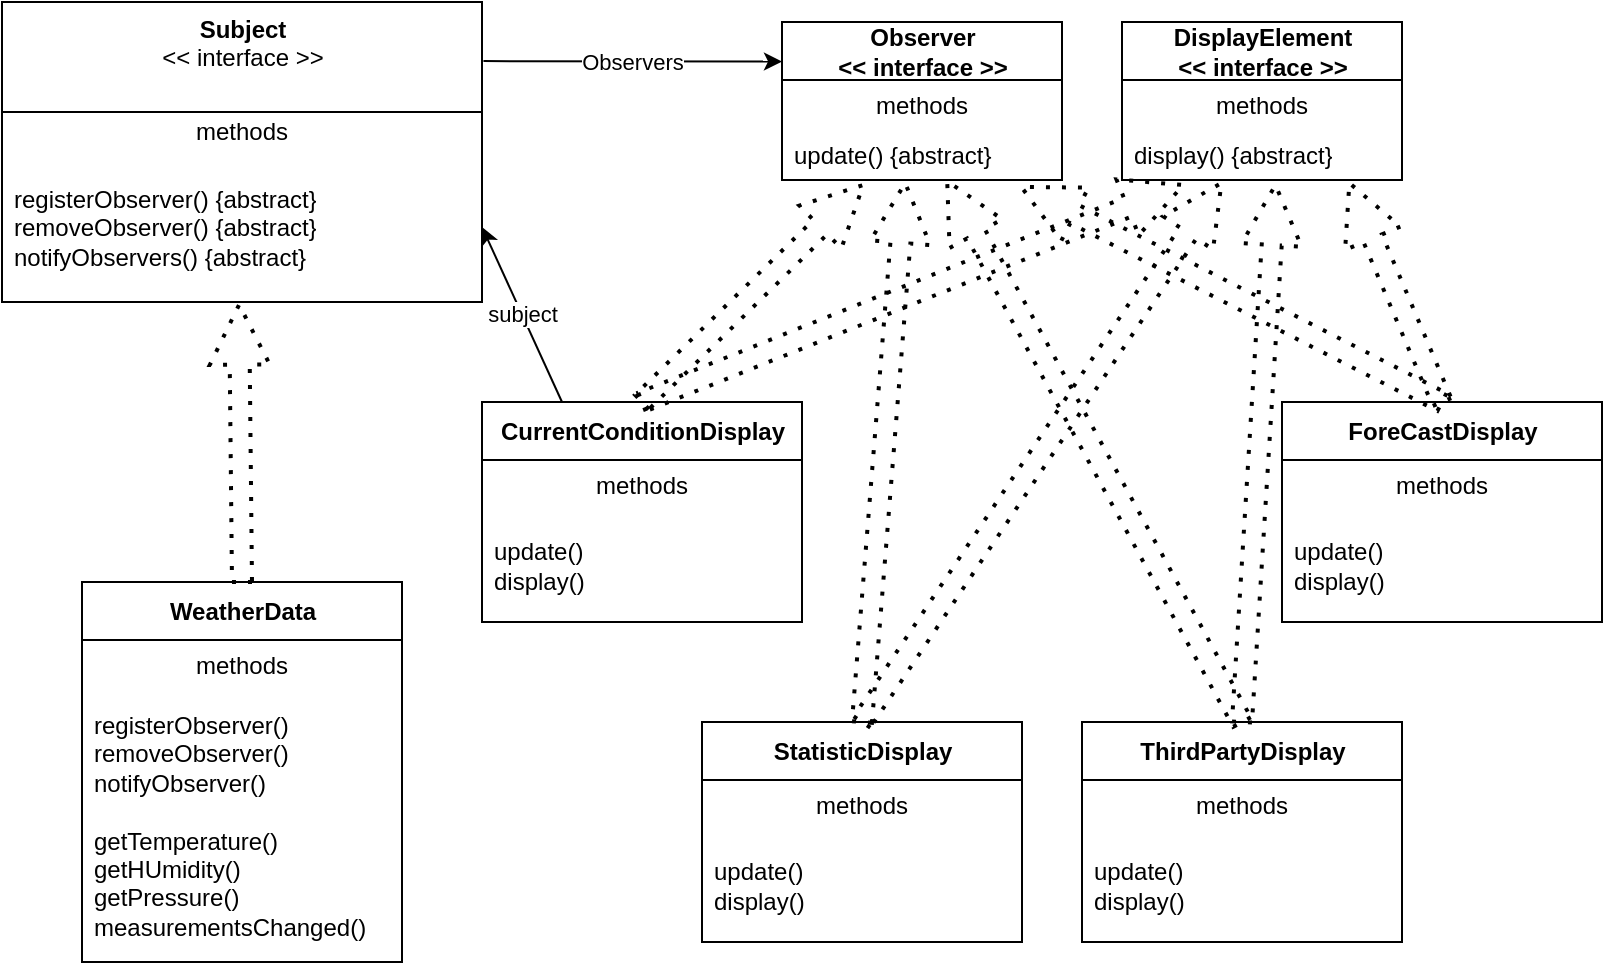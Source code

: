 <mxfile>
    <diagram id="y81J2vsQ6q_i72oybPg3" name="weaterStation">
        <mxGraphModel dx="553" dy="1180" grid="1" gridSize="10" guides="1" tooltips="1" connect="1" arrows="1" fold="1" page="1" pageScale="1" pageWidth="850" pageHeight="1100" math="0" shadow="0">
            <root>
                <mxCell id="0"/>
                <mxCell id="1" parent="0"/>
                <mxCell id="2" value="&lt;b&gt;Subject&lt;/b&gt;&lt;br&gt;&amp;lt;&amp;lt; interface &amp;gt;&amp;gt;" style="swimlane;fontStyle=0;align=center;verticalAlign=top;childLayout=stackLayout;horizontal=1;startSize=55;horizontalStack=0;resizeParent=1;resizeParentMax=0;resizeLast=0;collapsible=0;marginBottom=0;html=1;" parent="1" vertex="1">
                    <mxGeometry x="40" y="120" width="240" height="150" as="geometry"/>
                </mxCell>
                <mxCell id="8" value="methods" style="text;html=1;strokeColor=none;fillColor=none;align=center;verticalAlign=middle;spacingLeft=4;spacingRight=4;overflow=hidden;rotatable=0;points=[[0,0.5],[1,0.5]];portConstraint=eastwest;" parent="2" vertex="1">
                    <mxGeometry y="55" width="240" height="20" as="geometry"/>
                </mxCell>
                <mxCell id="9" value="registerObserver() {abstract}&lt;br&gt;removeObserver() {abstract}&lt;br&gt;notifyObservers() {abstract}" style="text;html=1;strokeColor=none;fillColor=none;align=left;verticalAlign=middle;spacingLeft=4;spacingRight=4;overflow=hidden;rotatable=0;points=[[0,0.5],[1,0.5]];portConstraint=eastwest;" parent="2" vertex="1">
                    <mxGeometry y="75" width="240" height="75" as="geometry"/>
                </mxCell>
                <mxCell id="18" value="WeatherData" style="swimlane;fontStyle=1;align=center;verticalAlign=middle;childLayout=stackLayout;horizontal=1;startSize=29;horizontalStack=0;resizeParent=1;resizeParentMax=0;resizeLast=0;collapsible=0;marginBottom=0;html=1;" parent="1" vertex="1">
                    <mxGeometry x="80" y="410" width="160" height="190" as="geometry"/>
                </mxCell>
                <mxCell id="19" value="methods" style="text;html=1;strokeColor=none;fillColor=none;align=center;verticalAlign=middle;spacingLeft=4;spacingRight=4;overflow=hidden;rotatable=0;points=[[0,0.5],[1,0.5]];portConstraint=eastwest;" parent="18" vertex="1">
                    <mxGeometry y="29" width="160" height="25" as="geometry"/>
                </mxCell>
                <mxCell id="20" value="registerObserver()&lt;br&gt;removeObserver()&lt;br&gt;notifyObserver()&lt;br&gt;&lt;br&gt;getTemperature()&lt;br&gt;getHUmidity()&lt;br&gt;getPressure()&lt;br&gt;measurementsChanged()" style="text;html=1;strokeColor=none;fillColor=none;align=left;verticalAlign=middle;spacingLeft=4;spacingRight=4;overflow=hidden;rotatable=0;points=[[0,0.5],[1,0.5]];portConstraint=eastwest;" parent="18" vertex="1">
                    <mxGeometry y="54" width="160" height="136" as="geometry"/>
                </mxCell>
                <mxCell id="26" value="DisplayElement&lt;br&gt;&amp;lt;&amp;lt; interface &amp;gt;&amp;gt;" style="swimlane;fontStyle=1;align=center;verticalAlign=middle;childLayout=stackLayout;horizontal=1;startSize=29;horizontalStack=0;resizeParent=1;resizeParentMax=0;resizeLast=0;collapsible=0;marginBottom=0;html=1;" parent="1" vertex="1">
                    <mxGeometry x="600" y="130" width="140" height="79" as="geometry"/>
                </mxCell>
                <mxCell id="27" value="methods" style="text;html=1;strokeColor=none;fillColor=none;align=center;verticalAlign=middle;spacingLeft=4;spacingRight=4;overflow=hidden;rotatable=0;points=[[0,0.5],[1,0.5]];portConstraint=eastwest;" parent="26" vertex="1">
                    <mxGeometry y="29" width="140" height="25" as="geometry"/>
                </mxCell>
                <mxCell id="28" value="display() {abstract}" style="text;html=1;strokeColor=none;fillColor=none;align=left;verticalAlign=middle;spacingLeft=4;spacingRight=4;overflow=hidden;rotatable=0;points=[[0,0.5],[1,0.5]];portConstraint=eastwest;" parent="26" vertex="1">
                    <mxGeometry y="54" width="140" height="25" as="geometry"/>
                </mxCell>
                <mxCell id="41" value="Observer&lt;br&gt;&amp;lt;&amp;lt; interface &amp;gt;&amp;gt;" style="swimlane;fontStyle=1;align=center;verticalAlign=middle;childLayout=stackLayout;horizontal=1;startSize=29;horizontalStack=0;resizeParent=1;resizeParentMax=0;resizeLast=0;collapsible=0;marginBottom=0;html=1;" parent="1" vertex="1">
                    <mxGeometry x="430" y="130" width="140" height="79" as="geometry"/>
                </mxCell>
                <mxCell id="42" value="methods" style="text;html=1;strokeColor=none;fillColor=none;align=center;verticalAlign=middle;spacingLeft=4;spacingRight=4;overflow=hidden;rotatable=0;points=[[0,0.5],[1,0.5]];portConstraint=eastwest;" parent="41" vertex="1">
                    <mxGeometry y="29" width="140" height="25" as="geometry"/>
                </mxCell>
                <mxCell id="43" value="update() {abstract}" style="text;html=1;strokeColor=none;fillColor=none;align=left;verticalAlign=middle;spacingLeft=4;spacingRight=4;overflow=hidden;rotatable=0;points=[[0,0.5],[1,0.5]];portConstraint=eastwest;" parent="41" vertex="1">
                    <mxGeometry y="54" width="140" height="25" as="geometry"/>
                </mxCell>
                <mxCell id="44" value="CurrentConditionDisplay" style="swimlane;fontStyle=1;align=center;verticalAlign=middle;childLayout=stackLayout;horizontal=1;startSize=29;horizontalStack=0;resizeParent=1;resizeParentMax=0;resizeLast=0;collapsible=0;marginBottom=0;html=1;" parent="1" vertex="1">
                    <mxGeometry x="280" y="320" width="160" height="110" as="geometry"/>
                </mxCell>
                <mxCell id="45" value="methods" style="text;html=1;strokeColor=none;fillColor=none;align=center;verticalAlign=middle;spacingLeft=4;spacingRight=4;overflow=hidden;rotatable=0;points=[[0,0.5],[1,0.5]];portConstraint=eastwest;" parent="44" vertex="1">
                    <mxGeometry y="29" width="160" height="25" as="geometry"/>
                </mxCell>
                <mxCell id="46" value="update()&lt;br&gt;display()" style="text;html=1;strokeColor=none;fillColor=none;align=left;verticalAlign=middle;spacingLeft=4;spacingRight=4;overflow=hidden;rotatable=0;points=[[0,0.5],[1,0.5]];portConstraint=eastwest;" parent="44" vertex="1">
                    <mxGeometry y="54" width="160" height="56" as="geometry"/>
                </mxCell>
                <mxCell id="56" value="Observers&lt;br&gt;" style="endArrow=classic;html=1;exitX=1.003;exitY=0.197;exitDx=0;exitDy=0;entryX=0;entryY=0.25;entryDx=0;entryDy=0;exitPerimeter=0;" parent="1" source="2" target="41" edge="1">
                    <mxGeometry width="50" height="50" relative="1" as="geometry">
                        <mxPoint x="360" y="245" as="sourcePoint"/>
                        <mxPoint x="560" y="60" as="targetPoint"/>
                    </mxGeometry>
                </mxCell>
                <mxCell id="60" value="" style="endArrow=none;dashed=1;html=1;dashPattern=1 3;strokeWidth=2;shape=arrow;exitX=0.5;exitY=0;exitDx=0;exitDy=0;entryX=0.494;entryY=1.018;entryDx=0;entryDy=0;entryPerimeter=0;" parent="1" source="18" target="9" edge="1">
                    <mxGeometry width="50" height="50" relative="1" as="geometry">
                        <mxPoint x="470" y="120" as="sourcePoint"/>
                        <mxPoint x="280" y="410" as="targetPoint"/>
                    </mxGeometry>
                </mxCell>
                <mxCell id="EAxyWXXSBFVS23HWl_u8-60" value="StatisticDisplay" style="swimlane;fontStyle=1;align=center;verticalAlign=middle;childLayout=stackLayout;horizontal=1;startSize=29;horizontalStack=0;resizeParent=1;resizeParentMax=0;resizeLast=0;collapsible=0;marginBottom=0;html=1;" parent="1" vertex="1">
                    <mxGeometry x="390" y="480" width="160" height="110" as="geometry"/>
                </mxCell>
                <mxCell id="EAxyWXXSBFVS23HWl_u8-61" value="methods" style="text;html=1;strokeColor=none;fillColor=none;align=center;verticalAlign=middle;spacingLeft=4;spacingRight=4;overflow=hidden;rotatable=0;points=[[0,0.5],[1,0.5]];portConstraint=eastwest;" parent="EAxyWXXSBFVS23HWl_u8-60" vertex="1">
                    <mxGeometry y="29" width="160" height="25" as="geometry"/>
                </mxCell>
                <mxCell id="EAxyWXXSBFVS23HWl_u8-62" value="update()&lt;br&gt;display()" style="text;html=1;strokeColor=none;fillColor=none;align=left;verticalAlign=middle;spacingLeft=4;spacingRight=4;overflow=hidden;rotatable=0;points=[[0,0.5],[1,0.5]];portConstraint=eastwest;" parent="EAxyWXXSBFVS23HWl_u8-60" vertex="1">
                    <mxGeometry y="54" width="160" height="56" as="geometry"/>
                </mxCell>
                <mxCell id="EAxyWXXSBFVS23HWl_u8-63" value="ForeCastDisplay" style="swimlane;fontStyle=1;align=center;verticalAlign=middle;childLayout=stackLayout;horizontal=1;startSize=29;horizontalStack=0;resizeParent=1;resizeParentMax=0;resizeLast=0;collapsible=0;marginBottom=0;html=1;" parent="1" vertex="1">
                    <mxGeometry x="680" y="320" width="160" height="110" as="geometry"/>
                </mxCell>
                <mxCell id="EAxyWXXSBFVS23HWl_u8-64" value="methods" style="text;html=1;strokeColor=none;fillColor=none;align=center;verticalAlign=middle;spacingLeft=4;spacingRight=4;overflow=hidden;rotatable=0;points=[[0,0.5],[1,0.5]];portConstraint=eastwest;" parent="EAxyWXXSBFVS23HWl_u8-63" vertex="1">
                    <mxGeometry y="29" width="160" height="25" as="geometry"/>
                </mxCell>
                <mxCell id="EAxyWXXSBFVS23HWl_u8-65" value="update()&lt;br&gt;display()" style="text;html=1;strokeColor=none;fillColor=none;align=left;verticalAlign=middle;spacingLeft=4;spacingRight=4;overflow=hidden;rotatable=0;points=[[0,0.5],[1,0.5]];portConstraint=eastwest;" parent="EAxyWXXSBFVS23HWl_u8-63" vertex="1">
                    <mxGeometry y="54" width="160" height="56" as="geometry"/>
                </mxCell>
                <mxCell id="EAxyWXXSBFVS23HWl_u8-66" value="ThirdPartyDisplay" style="swimlane;fontStyle=1;align=center;verticalAlign=middle;childLayout=stackLayout;horizontal=1;startSize=29;horizontalStack=0;resizeParent=1;resizeParentMax=0;resizeLast=0;collapsible=0;marginBottom=0;html=1;" parent="1" vertex="1">
                    <mxGeometry x="580" y="480" width="160" height="110" as="geometry"/>
                </mxCell>
                <mxCell id="EAxyWXXSBFVS23HWl_u8-67" value="methods" style="text;html=1;strokeColor=none;fillColor=none;align=center;verticalAlign=middle;spacingLeft=4;spacingRight=4;overflow=hidden;rotatable=0;points=[[0,0.5],[1,0.5]];portConstraint=eastwest;" parent="EAxyWXXSBFVS23HWl_u8-66" vertex="1">
                    <mxGeometry y="29" width="160" height="25" as="geometry"/>
                </mxCell>
                <mxCell id="EAxyWXXSBFVS23HWl_u8-68" value="update()&lt;br&gt;display()" style="text;html=1;strokeColor=none;fillColor=none;align=left;verticalAlign=middle;spacingLeft=4;spacingRight=4;overflow=hidden;rotatable=0;points=[[0,0.5],[1,0.5]];portConstraint=eastwest;" parent="EAxyWXXSBFVS23HWl_u8-66" vertex="1">
                    <mxGeometry y="54" width="160" height="56" as="geometry"/>
                </mxCell>
                <mxCell id="EAxyWXXSBFVS23HWl_u8-69" value="" style="endArrow=none;dashed=1;html=1;dashPattern=1 3;strokeWidth=2;shape=arrow;exitX=0.5;exitY=0;exitDx=0;exitDy=0;entryX=0.29;entryY=1.1;entryDx=0;entryDy=0;entryPerimeter=0;" parent="1" source="44" target="43" edge="1">
                    <mxGeometry width="50" height="50" relative="1" as="geometry">
                        <mxPoint x="170" y="420" as="sourcePoint"/>
                        <mxPoint x="168.56" y="281.35" as="targetPoint"/>
                    </mxGeometry>
                </mxCell>
                <mxCell id="EAxyWXXSBFVS23HWl_u8-70" value="" style="endArrow=none;dashed=1;html=1;dashPattern=1 3;strokeWidth=2;shape=arrow;exitX=0.5;exitY=0;exitDx=0;exitDy=0;entryX=0.219;entryY=1.1;entryDx=0;entryDy=0;entryPerimeter=0;" parent="1" source="44" target="28" edge="1">
                    <mxGeometry width="50" height="50" relative="1" as="geometry">
                        <mxPoint x="370" y="330" as="sourcePoint"/>
                        <mxPoint x="480.6" y="221.5" as="targetPoint"/>
                    </mxGeometry>
                </mxCell>
                <mxCell id="EAxyWXXSBFVS23HWl_u8-71" value="" style="endArrow=none;dashed=1;html=1;dashPattern=1 3;strokeWidth=2;shape=arrow;exitX=0.5;exitY=0;exitDx=0;exitDy=0;entryX=0.44;entryY=1.06;entryDx=0;entryDy=0;entryPerimeter=0;" parent="1" source="EAxyWXXSBFVS23HWl_u8-60" target="43" edge="1">
                    <mxGeometry width="50" height="50" relative="1" as="geometry">
                        <mxPoint x="370" y="330" as="sourcePoint"/>
                        <mxPoint x="640.66" y="221.5" as="targetPoint"/>
                    </mxGeometry>
                </mxCell>
                <mxCell id="EAxyWXXSBFVS23HWl_u8-72" value="" style="endArrow=none;dashed=1;html=1;dashPattern=1 3;strokeWidth=2;shape=arrow;exitX=0.5;exitY=0;exitDx=0;exitDy=0;entryX=0.355;entryY=1.06;entryDx=0;entryDy=0;entryPerimeter=0;" parent="1" source="EAxyWXXSBFVS23HWl_u8-60" target="28" edge="1">
                    <mxGeometry width="50" height="50" relative="1" as="geometry">
                        <mxPoint x="480" y="490" as="sourcePoint"/>
                        <mxPoint x="501.6" y="220.5" as="targetPoint"/>
                    </mxGeometry>
                </mxCell>
                <mxCell id="EAxyWXXSBFVS23HWl_u8-73" value="" style="endArrow=none;dashed=1;html=1;dashPattern=1 3;strokeWidth=2;shape=arrow;exitX=0.5;exitY=0;exitDx=0;exitDy=0;entryX=0.548;entryY=1.1;entryDx=0;entryDy=0;entryPerimeter=0;" parent="1" source="EAxyWXXSBFVS23HWl_u8-66" target="28" edge="1">
                    <mxGeometry width="50" height="50" relative="1" as="geometry">
                        <mxPoint x="480" y="490" as="sourcePoint"/>
                        <mxPoint x="659.7" y="220.5" as="targetPoint"/>
                    </mxGeometry>
                </mxCell>
                <mxCell id="EAxyWXXSBFVS23HWl_u8-74" value="" style="endArrow=none;dashed=1;html=1;dashPattern=1 3;strokeWidth=2;shape=arrow;entryX=0.59;entryY=1.02;entryDx=0;entryDy=0;entryPerimeter=0;exitX=0.5;exitY=0;exitDx=0;exitDy=0;" parent="1" source="EAxyWXXSBFVS23HWl_u8-66" target="43" edge="1">
                    <mxGeometry width="50" height="50" relative="1" as="geometry">
                        <mxPoint x="660" y="480" as="sourcePoint"/>
                        <mxPoint x="686.72" y="221.5" as="targetPoint"/>
                    </mxGeometry>
                </mxCell>
                <mxCell id="EAxyWXXSBFVS23HWl_u8-75" value="" style="endArrow=none;dashed=1;html=1;dashPattern=1 3;strokeWidth=2;shape=arrow;entryX=0.855;entryY=1.14;entryDx=0;entryDy=0;entryPerimeter=0;exitX=0.5;exitY=0;exitDx=0;exitDy=0;" parent="1" source="EAxyWXXSBFVS23HWl_u8-63" target="43" edge="1">
                    <mxGeometry width="50" height="50" relative="1" as="geometry">
                        <mxPoint x="670" y="490" as="sourcePoint"/>
                        <mxPoint x="522.6" y="219.5" as="targetPoint"/>
                    </mxGeometry>
                </mxCell>
                <mxCell id="EAxyWXXSBFVS23HWl_u8-76" value="" style="endArrow=none;dashed=1;html=1;dashPattern=1 3;strokeWidth=2;shape=arrow;entryX=0.812;entryY=1.06;entryDx=0;entryDy=0;entryPerimeter=0;exitX=0.5;exitY=0;exitDx=0;exitDy=0;" parent="1" source="EAxyWXXSBFVS23HWl_u8-63" target="28" edge="1">
                    <mxGeometry width="50" height="50" relative="1" as="geometry">
                        <mxPoint x="770" y="330" as="sourcePoint"/>
                        <mxPoint x="559.7" y="222.5" as="targetPoint"/>
                    </mxGeometry>
                </mxCell>
                <mxCell id="61" value="subject&lt;br&gt;" style="endArrow=classic;html=1;exitX=0.25;exitY=0;exitDx=0;exitDy=0;entryX=1;entryY=0.5;entryDx=0;entryDy=0;" edge="1" parent="1" source="44" target="9">
                    <mxGeometry width="50" height="50" relative="1" as="geometry">
                        <mxPoint x="290.72" y="159.55" as="sourcePoint"/>
                        <mxPoint x="440" y="159.75" as="targetPoint"/>
                    </mxGeometry>
                </mxCell>
            </root>
        </mxGraphModel>
    </diagram>
</mxfile>
